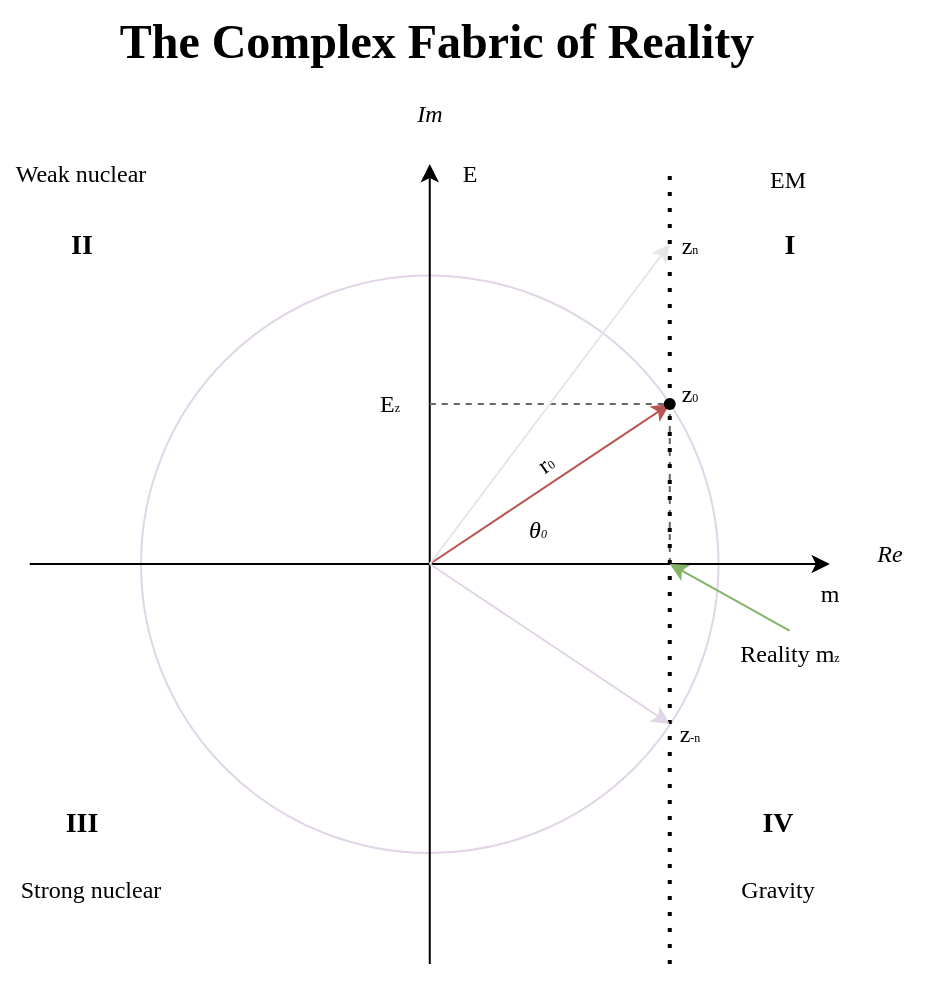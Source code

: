 <mxfile version="27.1.3">
  <diagram name="Pagina-1" id="0dzkZ5MN7ncnJMFn7Q6S">
    <mxGraphModel dx="1003" dy="1169" grid="0" gridSize="10" guides="1" tooltips="1" connect="0" arrows="0" fold="1" page="1" pageScale="1" pageWidth="413" pageHeight="583" math="0" shadow="0">
      <root>
        <mxCell id="0" />
        <mxCell id="1" parent="0" />
        <mxCell id="gNHYL5g1EzsRVqw8KXna-23" value="" style="ellipse;whiteSpace=wrap;html=1;aspect=fixed;fillColor=none;strokeColor=#E1D5E7;" parent="1" vertex="1">
          <mxGeometry x="266.5" y="183.75" width="288.75" height="288.75" as="geometry" />
        </mxCell>
        <mxCell id="gNHYL5g1EzsRVqw8KXna-1" value="" style="endArrow=classic;html=1;rounded=0;" parent="1" edge="1">
          <mxGeometry width="50" height="50" relative="1" as="geometry">
            <mxPoint x="210.88" y="328" as="sourcePoint" />
            <mxPoint x="610.88" y="328" as="targetPoint" />
          </mxGeometry>
        </mxCell>
        <mxCell id="gNHYL5g1EzsRVqw8KXna-2" value="" style="endArrow=classic;html=1;rounded=0;" parent="1" edge="1">
          <mxGeometry width="50" height="50" relative="1" as="geometry">
            <mxPoint x="410.88" y="528" as="sourcePoint" />
            <mxPoint x="410.88" y="128" as="targetPoint" />
          </mxGeometry>
        </mxCell>
        <mxCell id="gNHYL5g1EzsRVqw8KXna-3" value="&lt;font face=&quot;Times New Roman&quot;&gt;E&lt;/font&gt;" style="text;html=1;align=center;verticalAlign=middle;whiteSpace=wrap;rounded=0;" parent="1" vertex="1">
          <mxGeometry x="400.88" y="118" width="60" height="30" as="geometry" />
        </mxCell>
        <mxCell id="gNHYL5g1EzsRVqw8KXna-4" value="&lt;font face=&quot;Times New Roman&quot;&gt;m&lt;/font&gt;" style="text;html=1;align=center;verticalAlign=middle;whiteSpace=wrap;rounded=0;" parent="1" vertex="1">
          <mxGeometry x="580.88" y="328" width="60" height="30" as="geometry" />
        </mxCell>
        <mxCell id="gNHYL5g1EzsRVqw8KXna-5" value="&lt;i&gt;Im&lt;/i&gt;" style="text;html=1;align=center;verticalAlign=middle;whiteSpace=wrap;rounded=0;fontFamily=Times New Roman;" parent="1" vertex="1">
          <mxGeometry x="380.88" y="88" width="60" height="30" as="geometry" />
        </mxCell>
        <mxCell id="gNHYL5g1EzsRVqw8KXna-6" value="&lt;font face=&quot;Times New Roman&quot;&gt;&lt;i&gt;Re&lt;/i&gt;&lt;/font&gt;" style="text;html=1;align=center;verticalAlign=middle;whiteSpace=wrap;rounded=0;" parent="1" vertex="1">
          <mxGeometry x="610.88" y="308" width="60" height="30" as="geometry" />
        </mxCell>
        <mxCell id="gNHYL5g1EzsRVqw8KXna-7" value="" style="endArrow=classic;html=1;rounded=0;fillColor=#f8cecc;strokeColor=#b85450;" parent="1" edge="1">
          <mxGeometry width="50" height="50" relative="1" as="geometry">
            <mxPoint x="410.88" y="328" as="sourcePoint" />
            <mxPoint x="530.88" y="248" as="targetPoint" />
          </mxGeometry>
        </mxCell>
        <mxCell id="gNHYL5g1EzsRVqw8KXna-8" value="" style="endArrow=none;dashed=1;html=1;rounded=0;fillColor=#f5f5f5;strokeColor=#666666;" parent="1" edge="1">
          <mxGeometry width="50" height="50" relative="1" as="geometry">
            <mxPoint x="530.88" y="328" as="sourcePoint" />
            <mxPoint x="530.88" y="248" as="targetPoint" />
          </mxGeometry>
        </mxCell>
        <mxCell id="gNHYL5g1EzsRVqw8KXna-9" value="" style="endArrow=none;dashed=1;html=1;rounded=0;fillColor=#f5f5f5;strokeColor=#666666;" parent="1" edge="1">
          <mxGeometry width="50" height="50" relative="1" as="geometry">
            <mxPoint x="410.88" y="248" as="sourcePoint" />
            <mxPoint x="530.88" y="248" as="targetPoint" />
          </mxGeometry>
        </mxCell>
        <mxCell id="gNHYL5g1EzsRVqw8KXna-10" value="&lt;font face=&quot;Times New Roman&quot;&gt;z&lt;font style=&quot;font-size: 6px;&quot;&gt;0&lt;/font&gt;&lt;/font&gt;" style="text;html=1;align=center;verticalAlign=middle;whiteSpace=wrap;rounded=0;" parent="1" vertex="1">
          <mxGeometry x="510.88" y="228" width="60" height="30" as="geometry" />
        </mxCell>
        <mxCell id="gNHYL5g1EzsRVqw8KXna-12" value="&lt;font face=&quot;Times New Roman&quot;&gt;r&lt;font style=&quot;font-size: 6px;&quot;&gt;0&lt;/font&gt;&lt;/font&gt;" style="text;html=1;align=center;verticalAlign=middle;whiteSpace=wrap;rounded=0;rotation=-35;" parent="1" vertex="1">
          <mxGeometry x="438.88" y="263" width="60" height="30" as="geometry" />
        </mxCell>
        <mxCell id="gNHYL5g1EzsRVqw8KXna-13" value="&lt;span style=&quot;font-family: KaTeX_Math; font-style: italic; text-align: start; text-wrap-mode: nowrap;&quot;&gt;&lt;font style=&quot;color: rgb(0, 0, 0); font-size: 12px;&quot;&gt;θ&lt;/font&gt;&lt;font style=&quot;color: rgb(0, 0, 0); font-size: 6px;&quot;&gt;0&lt;/font&gt;&lt;/span&gt;" style="text;html=1;align=center;verticalAlign=middle;whiteSpace=wrap;rounded=0;fillColor=none;strokeColor=none;" parent="1" vertex="1">
          <mxGeometry x="434.88" y="296" width="60" height="30" as="geometry" />
        </mxCell>
        <mxCell id="gNHYL5g1EzsRVqw8KXna-15" value="&lt;font face=&quot;Times New Roman&quot;&gt;Reality m&lt;font style=&quot;font-size: 6px;&quot;&gt;z&lt;/font&gt;&lt;/font&gt;" style="text;html=1;align=center;verticalAlign=middle;whiteSpace=wrap;rounded=0;" parent="1" vertex="1">
          <mxGeometry x="560.88" y="358" width="60" height="30" as="geometry" />
        </mxCell>
        <mxCell id="gNHYL5g1EzsRVqw8KXna-16" value="" style="endArrow=classic;html=1;rounded=0;exitX=0.498;exitY=0.111;exitDx=0;exitDy=0;exitPerimeter=0;fillColor=#d5e8d4;strokeColor=#82b366;" parent="1" source="gNHYL5g1EzsRVqw8KXna-15" edge="1">
          <mxGeometry width="50" height="50" relative="1" as="geometry">
            <mxPoint x="460.88" y="528" as="sourcePoint" />
            <mxPoint x="530.88" y="328" as="targetPoint" />
          </mxGeometry>
        </mxCell>
        <mxCell id="gNHYL5g1EzsRVqw8KXna-17" value="" style="endArrow=none;dashed=1;html=1;dashPattern=1 3;strokeWidth=2;rounded=0;" parent="1" edge="1">
          <mxGeometry width="50" height="50" relative="1" as="geometry">
            <mxPoint x="530.88" y="528" as="sourcePoint" />
            <mxPoint x="530.88" y="128" as="targetPoint" />
          </mxGeometry>
        </mxCell>
        <mxCell id="gNHYL5g1EzsRVqw8KXna-18" value="" style="endArrow=classic;html=1;rounded=0;strokeColor=#E6E6E6;" parent="1" edge="1">
          <mxGeometry width="50" height="50" relative="1" as="geometry">
            <mxPoint x="410.88" y="328" as="sourcePoint" />
            <mxPoint x="530.88" y="168" as="targetPoint" />
          </mxGeometry>
        </mxCell>
        <mxCell id="gNHYL5g1EzsRVqw8KXna-19" value="" style="shape=waypoint;sketch=0;size=6;pointerEvents=1;points=[];fillColor=none;resizable=0;rotatable=0;perimeter=centerPerimeter;snapToPoint=1;" parent="1" vertex="1">
          <mxGeometry x="520.88" y="238" width="20" height="20" as="geometry" />
        </mxCell>
        <mxCell id="gNHYL5g1EzsRVqw8KXna-20" value="" style="endArrow=classic;html=1;rounded=0;strokeColor=#E1D5E7;" parent="1" edge="1">
          <mxGeometry width="50" height="50" relative="1" as="geometry">
            <mxPoint x="410.88" y="328" as="sourcePoint" />
            <mxPoint x="530.88" y="408" as="targetPoint" />
          </mxGeometry>
        </mxCell>
        <mxCell id="bIzNZGrFHWMaeU-FCnaf-1" value="&lt;font face=&quot;Times New Roman&quot;&gt;z&lt;font style=&quot;font-size: 6px;&quot;&gt;n&lt;/font&gt;&lt;/font&gt;" style="text;html=1;align=center;verticalAlign=middle;whiteSpace=wrap;rounded=0;" parent="1" vertex="1">
          <mxGeometry x="510.88" y="153.75" width="60" height="30" as="geometry" />
        </mxCell>
        <mxCell id="bIzNZGrFHWMaeU-FCnaf-4" value="&lt;font face=&quot;Times New Roman&quot;&gt;z&lt;font style=&quot;font-size: 6px;&quot;&gt;-n&lt;/font&gt;&lt;/font&gt;" style="text;html=1;align=center;verticalAlign=middle;whiteSpace=wrap;rounded=0;" parent="1" vertex="1">
          <mxGeometry x="510.88" y="398" width="60" height="30" as="geometry" />
        </mxCell>
        <mxCell id="bIzNZGrFHWMaeU-FCnaf-8" value="&lt;font face=&quot;Times New Roman&quot;&gt;E&lt;font style=&quot;font-size: 6px;&quot;&gt;z&lt;/font&gt;&lt;/font&gt;" style="text;html=1;align=center;verticalAlign=middle;whiteSpace=wrap;rounded=0;" parent="1" vertex="1">
          <mxGeometry x="360.88" y="233" width="60" height="30" as="geometry" />
        </mxCell>
        <mxCell id="bIzNZGrFHWMaeU-FCnaf-9" value="&lt;font style=&quot;font-size: 14px;&quot; face=&quot;Times New Roman&quot;&gt;&lt;b&gt;I&lt;/b&gt;&lt;/font&gt;" style="text;html=1;align=center;verticalAlign=middle;whiteSpace=wrap;rounded=0;" parent="1" vertex="1">
          <mxGeometry x="560.88" y="153.75" width="60" height="30" as="geometry" />
        </mxCell>
        <mxCell id="bIzNZGrFHWMaeU-FCnaf-10" value="&lt;font style=&quot;font-size: 14px;&quot; face=&quot;Times New Roman&quot;&gt;&lt;b&gt;II&lt;/b&gt;&lt;/font&gt;" style="text;html=1;align=center;verticalAlign=middle;whiteSpace=wrap;rounded=0;" parent="1" vertex="1">
          <mxGeometry x="206.5" y="153.75" width="60" height="30" as="geometry" />
        </mxCell>
        <mxCell id="bIzNZGrFHWMaeU-FCnaf-11" value="&lt;font style=&quot;font-size: 14px;&quot; face=&quot;Times New Roman&quot;&gt;&lt;b&gt;III&lt;/b&gt;&lt;/font&gt;" style="text;html=1;align=center;verticalAlign=middle;whiteSpace=wrap;rounded=0;" parent="1" vertex="1">
          <mxGeometry x="206.5" y="442.5" width="60" height="30" as="geometry" />
        </mxCell>
        <mxCell id="bIzNZGrFHWMaeU-FCnaf-12" value="&lt;font style=&quot;font-size: 14px;&quot; face=&quot;Times New Roman&quot;&gt;&lt;b&gt;IV&lt;/b&gt;&lt;/font&gt;" style="text;html=1;align=center;verticalAlign=middle;whiteSpace=wrap;rounded=0;" parent="1" vertex="1">
          <mxGeometry x="555.25" y="442.5" width="60" height="30" as="geometry" />
        </mxCell>
        <mxCell id="7Hq6Ccc0jsmyvDm39aIJ-1" value="&lt;h1 style=&quot;margin-top: 0px;&quot;&gt;&lt;font face=&quot;Times New Roman&quot;&gt;The Complex Fabric of Reality&lt;/font&gt;&lt;/h1&gt;" style="text;html=1;whiteSpace=wrap;overflow=hidden;rounded=0;align=center;" vertex="1" parent="1">
          <mxGeometry x="203.5" y="46" width="421" height="39" as="geometry" />
        </mxCell>
        <mxCell id="7Hq6Ccc0jsmyvDm39aIJ-2" value="&lt;font face=&quot;Times New Roman&quot;&gt;Gravity&lt;/font&gt;" style="text;html=1;align=center;verticalAlign=middle;whiteSpace=wrap;rounded=0;" vertex="1" parent="1">
          <mxGeometry x="555.25" y="476" width="60" height="30" as="geometry" />
        </mxCell>
        <mxCell id="7Hq6Ccc0jsmyvDm39aIJ-3" value="&lt;font face=&quot;Times New Roman&quot;&gt;EM&lt;/font&gt;" style="text;html=1;align=center;verticalAlign=middle;whiteSpace=wrap;rounded=0;" vertex="1" parent="1">
          <mxGeometry x="559.5" y="121" width="60" height="30" as="geometry" />
        </mxCell>
        <mxCell id="7Hq6Ccc0jsmyvDm39aIJ-4" value="&lt;font face=&quot;Times New Roman&quot;&gt;Strong nuclear&lt;/font&gt;" style="text;html=1;align=center;verticalAlign=middle;whiteSpace=wrap;rounded=0;" vertex="1" parent="1">
          <mxGeometry x="196" y="476" width="91" height="30" as="geometry" />
        </mxCell>
        <mxCell id="7Hq6Ccc0jsmyvDm39aIJ-5" value="&lt;font face=&quot;Times New Roman&quot;&gt;Weak nuclear&lt;/font&gt;" style="text;html=1;align=center;verticalAlign=middle;whiteSpace=wrap;rounded=0;" vertex="1" parent="1">
          <mxGeometry x="196" y="118" width="81" height="30" as="geometry" />
        </mxCell>
      </root>
    </mxGraphModel>
  </diagram>
</mxfile>
